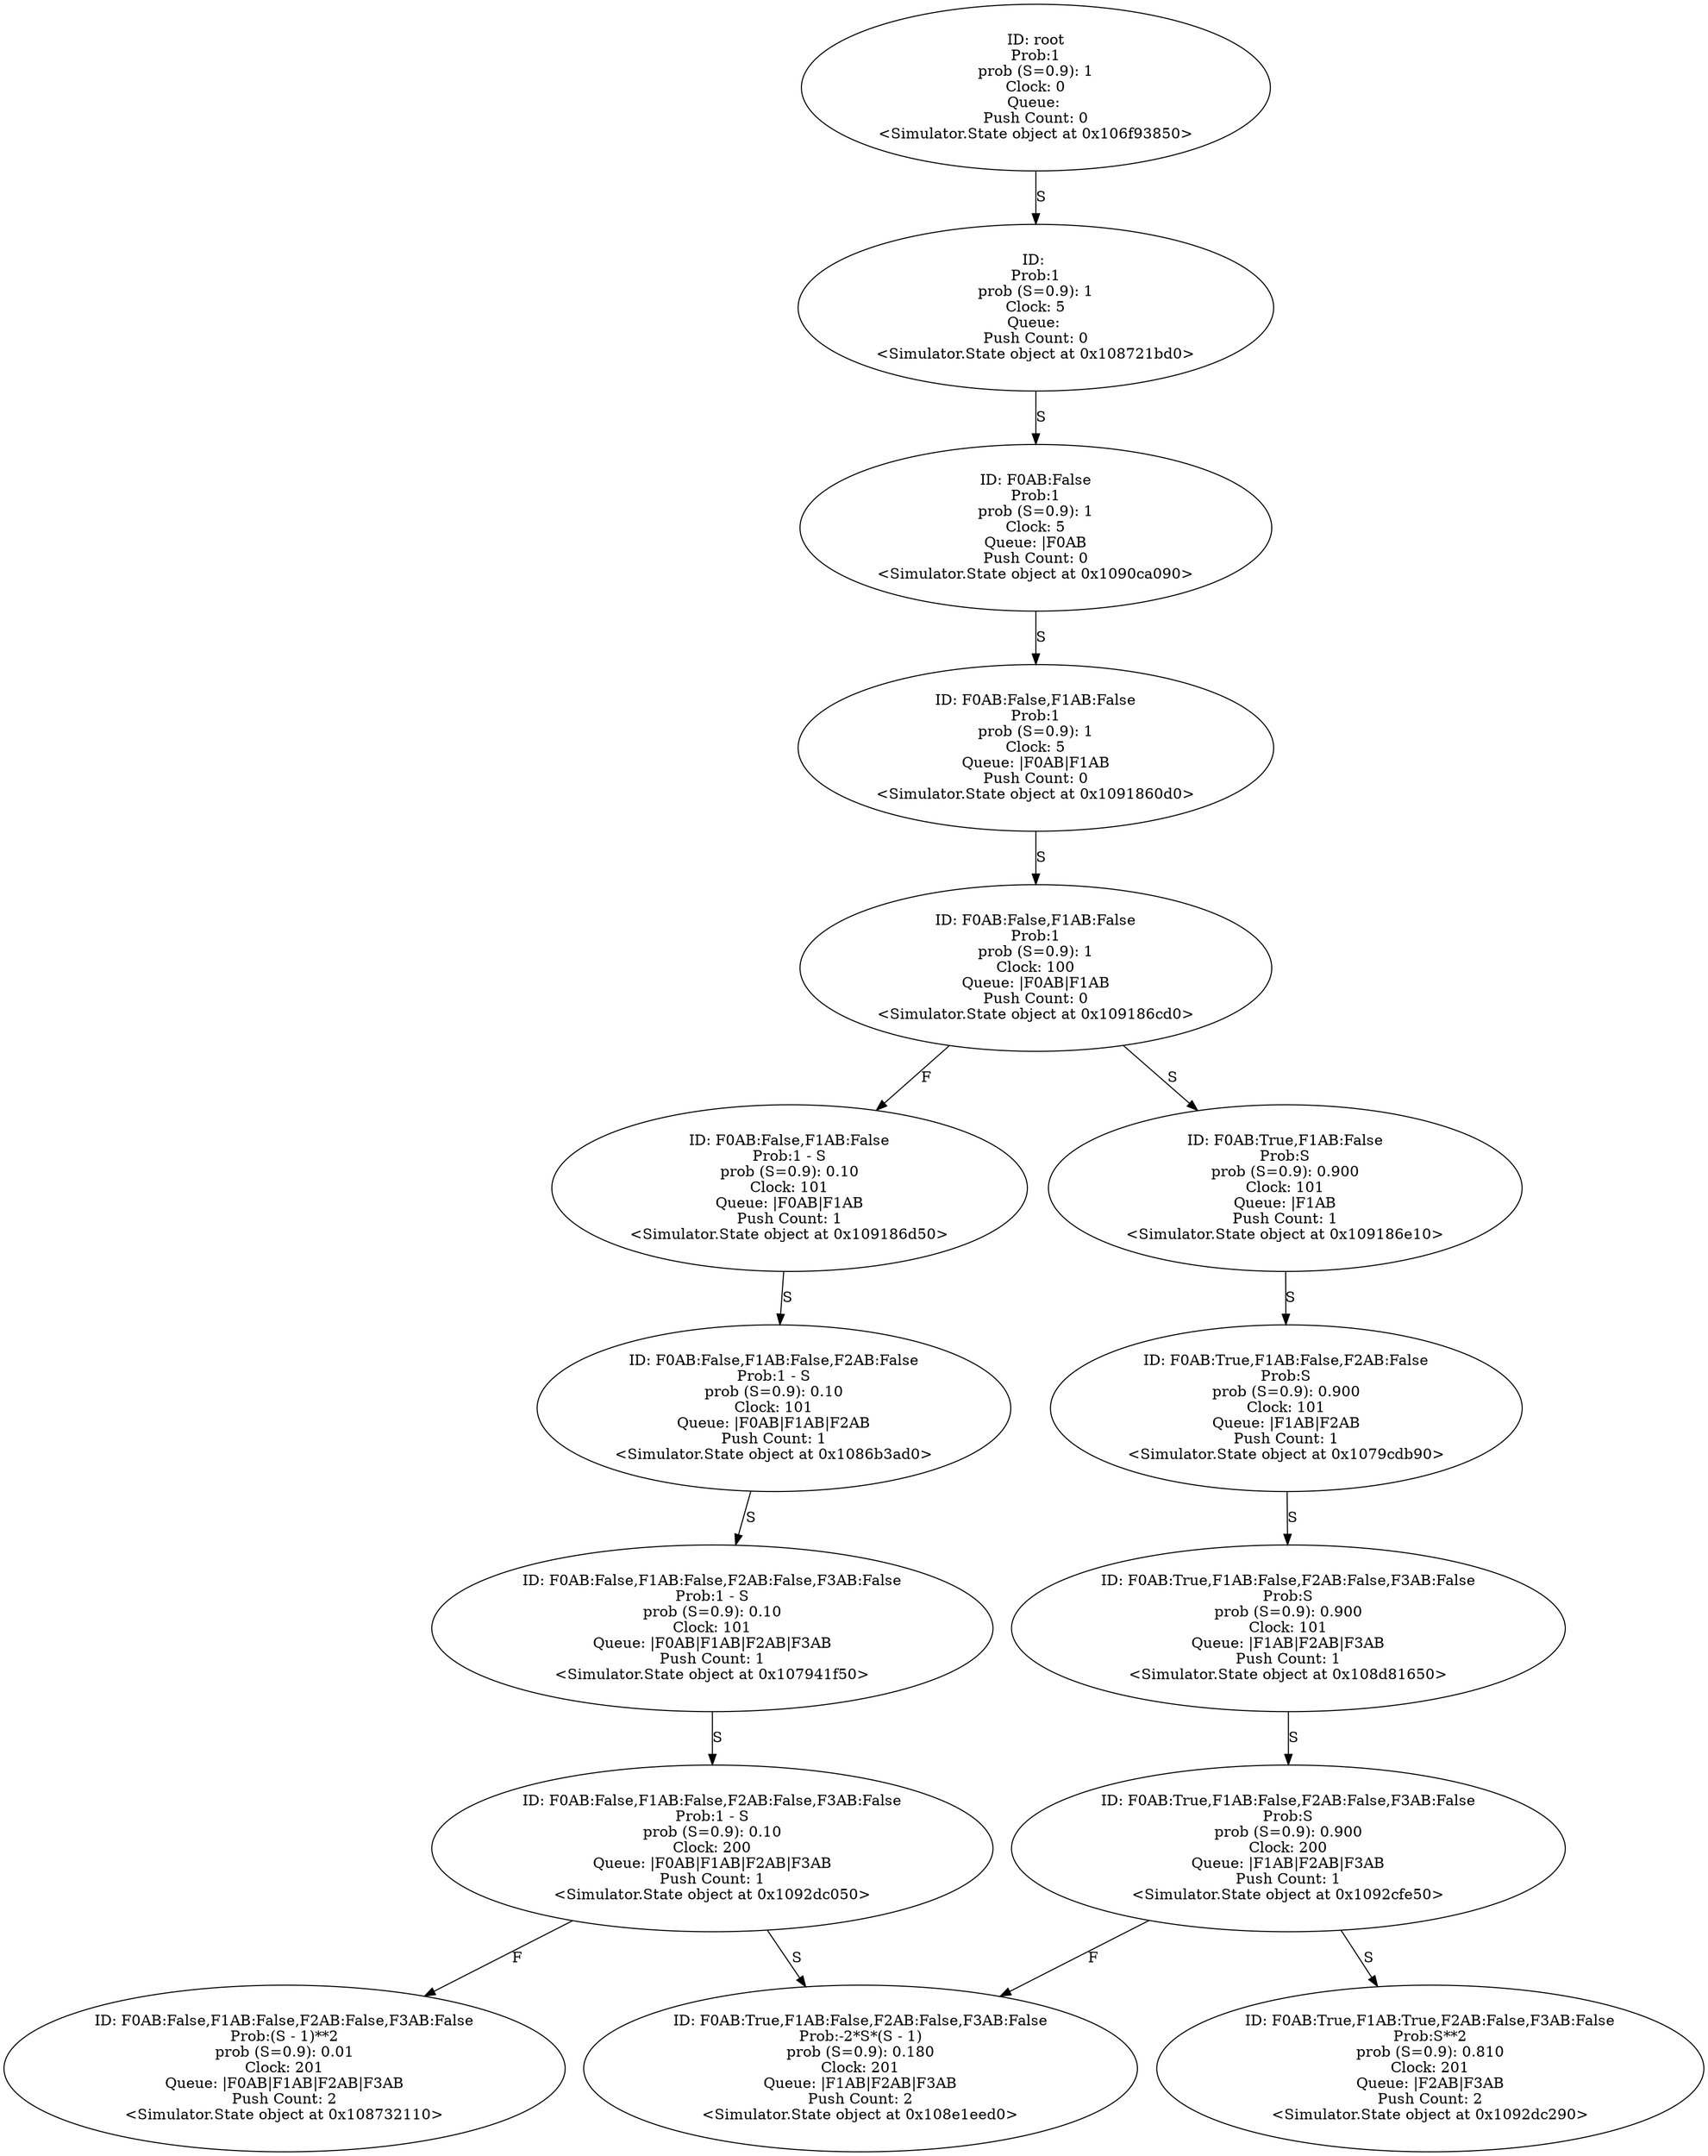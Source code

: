 digraph "./Output/./controled_frequency_S100_R50_t5_tPlus200" {
	<Simulator.State object at 0x106f93850> [label="ID: root
Prob:1
prob (S=0.9): 1
Clock: 0
Queue: 
Push Count: 0
<Simulator.State object at 0x106f93850>"]
	<Simulator.State object at 0x106f93850> -> <Simulator.State object at 0x108721bd0> [label=S]
	<Simulator.State object at 0x108721bd0> [label="ID: 
Prob:1
prob (S=0.9): 1
Clock: 5
Queue: 
Push Count: 0
<Simulator.State object at 0x108721bd0>"]
	<Simulator.State object at 0x108721bd0> -> <Simulator.State object at 0x1090ca090> [label=S]
	<Simulator.State object at 0x1090ca090> [label="ID: F0AB:False
Prob:1
prob (S=0.9): 1
Clock: 5
Queue: |F0AB
Push Count: 0
<Simulator.State object at 0x1090ca090>"]
	<Simulator.State object at 0x1090ca090> -> <Simulator.State object at 0x1091860d0> [label=S]
	<Simulator.State object at 0x1091860d0> [label="ID: F0AB:False,F1AB:False
Prob:1
prob (S=0.9): 1
Clock: 5
Queue: |F0AB|F1AB
Push Count: 0
<Simulator.State object at 0x1091860d0>"]
	<Simulator.State object at 0x1091860d0> -> <Simulator.State object at 0x109186cd0> [label=S]
	<Simulator.State object at 0x109186cd0> [label="ID: F0AB:False,F1AB:False
Prob:1
prob (S=0.9): 1
Clock: 100
Queue: |F0AB|F1AB
Push Count: 0
<Simulator.State object at 0x109186cd0>"]
	<Simulator.State object at 0x109186cd0> -> <Simulator.State object at 0x109186d50> [label=F]
	<Simulator.State object at 0x109186cd0> -> <Simulator.State object at 0x109186e10> [label=S]
	<Simulator.State object at 0x109186d50> [label="ID: F0AB:False,F1AB:False
Prob:1 - S
prob (S=0.9): 0.10
Clock: 101
Queue: |F0AB|F1AB
Push Count: 1
<Simulator.State object at 0x109186d50>"]
	<Simulator.State object at 0x109186d50> -> <Simulator.State object at 0x1086b3ad0> [label=S]
	<Simulator.State object at 0x109186e10> [label="ID: F0AB:True,F1AB:False
Prob:S
prob (S=0.9): 0.900
Clock: 101
Queue: |F1AB
Push Count: 1
<Simulator.State object at 0x109186e10>"]
	<Simulator.State object at 0x109186e10> -> <Simulator.State object at 0x1079cdb90> [label=S]
	<Simulator.State object at 0x1086b3ad0> [label="ID: F0AB:False,F1AB:False,F2AB:False
Prob:1 - S
prob (S=0.9): 0.10
Clock: 101
Queue: |F0AB|F1AB|F2AB
Push Count: 1
<Simulator.State object at 0x1086b3ad0>"]
	<Simulator.State object at 0x1086b3ad0> -> <Simulator.State object at 0x107941f50> [label=S]
	<Simulator.State object at 0x1079cdb90> [label="ID: F0AB:True,F1AB:False,F2AB:False
Prob:S
prob (S=0.9): 0.900
Clock: 101
Queue: |F1AB|F2AB
Push Count: 1
<Simulator.State object at 0x1079cdb90>"]
	<Simulator.State object at 0x1079cdb90> -> <Simulator.State object at 0x108d81650> [label=S]
	<Simulator.State object at 0x107941f50> [label="ID: F0AB:False,F1AB:False,F2AB:False,F3AB:False
Prob:1 - S
prob (S=0.9): 0.10
Clock: 101
Queue: |F0AB|F1AB|F2AB|F3AB
Push Count: 1
<Simulator.State object at 0x107941f50>"]
	<Simulator.State object at 0x107941f50> -> <Simulator.State object at 0x1092dc050> [label=S]
	<Simulator.State object at 0x108d81650> [label="ID: F0AB:True,F1AB:False,F2AB:False,F3AB:False
Prob:S
prob (S=0.9): 0.900
Clock: 101
Queue: |F1AB|F2AB|F3AB
Push Count: 1
<Simulator.State object at 0x108d81650>"]
	<Simulator.State object at 0x108d81650> -> <Simulator.State object at 0x1092cfe50> [label=S]
	<Simulator.State object at 0x1092dc050> [label="ID: F0AB:False,F1AB:False,F2AB:False,F3AB:False
Prob:1 - S
prob (S=0.9): 0.10
Clock: 200
Queue: |F0AB|F1AB|F2AB|F3AB
Push Count: 1
<Simulator.State object at 0x1092dc050>"]
	<Simulator.State object at 0x1092dc050> -> <Simulator.State object at 0x108732110> [label=F]
	<Simulator.State object at 0x1092dc050> -> <Simulator.State object at 0x108e1eed0> [label=S]
	<Simulator.State object at 0x1092cfe50> [label="ID: F0AB:True,F1AB:False,F2AB:False,F3AB:False
Prob:S
prob (S=0.9): 0.900
Clock: 200
Queue: |F1AB|F2AB|F3AB
Push Count: 1
<Simulator.State object at 0x1092cfe50>"]
	<Simulator.State object at 0x1092cfe50> -> <Simulator.State object at 0x108e1eed0> [label=F]
	<Simulator.State object at 0x1092cfe50> -> <Simulator.State object at 0x1092dc290> [label=S]
	<Simulator.State object at 0x108732110> [label="ID: F0AB:False,F1AB:False,F2AB:False,F3AB:False
Prob:(S - 1)**2
prob (S=0.9): 0.01
Clock: 201
Queue: |F0AB|F1AB|F2AB|F3AB
Push Count: 2
<Simulator.State object at 0x108732110>"]
	<Simulator.State object at 0x108e1eed0> [label="ID: F0AB:True,F1AB:False,F2AB:False,F3AB:False
Prob:-2*S*(S - 1)
prob (S=0.9): 0.180
Clock: 201
Queue: |F1AB|F2AB|F3AB
Push Count: 2
<Simulator.State object at 0x108e1eed0>"]
	<Simulator.State object at 0x1092dc290> [label="ID: F0AB:True,F1AB:True,F2AB:False,F3AB:False
Prob:S**2
prob (S=0.9): 0.810
Clock: 201
Queue: |F2AB|F3AB
Push Count: 2
<Simulator.State object at 0x1092dc290>"]
}
